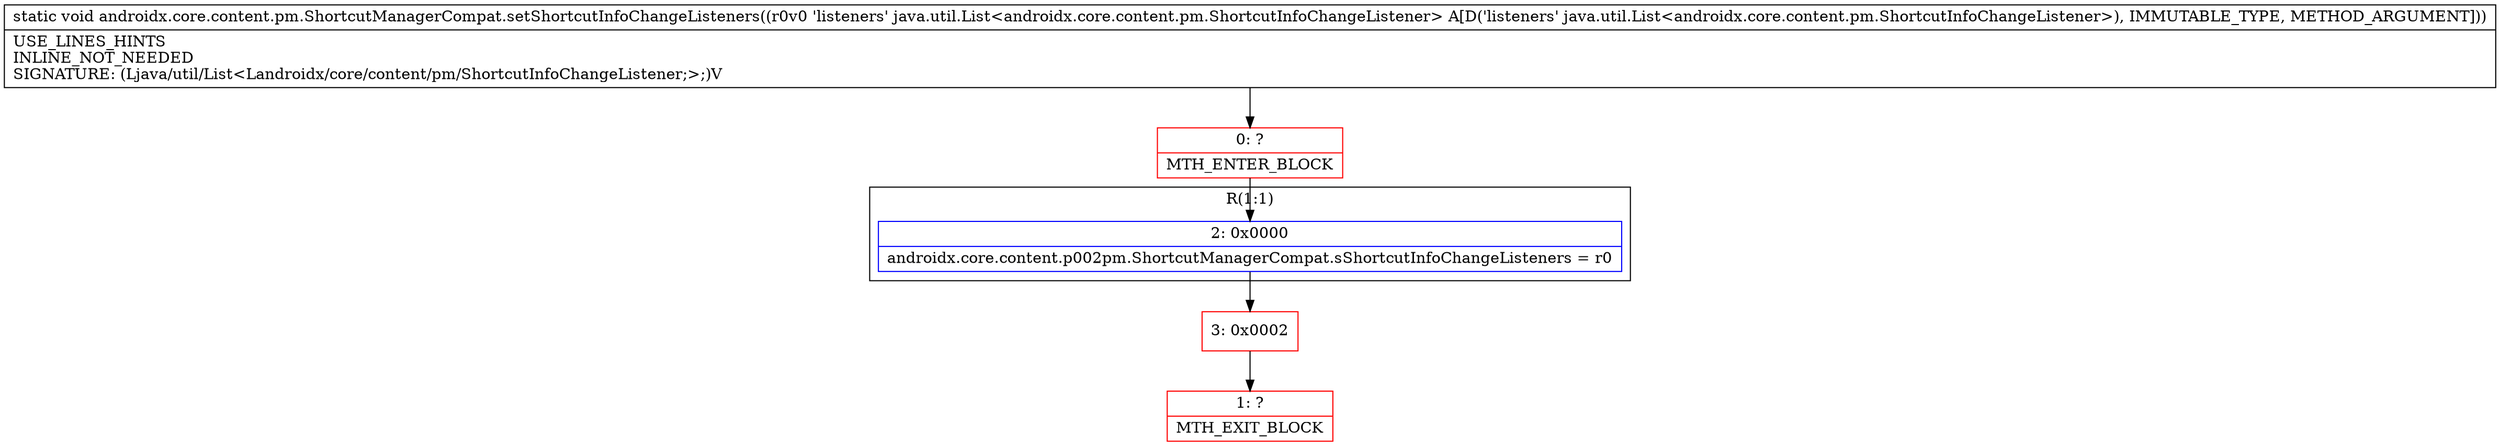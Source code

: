 digraph "CFG forandroidx.core.content.pm.ShortcutManagerCompat.setShortcutInfoChangeListeners(Ljava\/util\/List;)V" {
subgraph cluster_Region_1672561110 {
label = "R(1:1)";
node [shape=record,color=blue];
Node_2 [shape=record,label="{2\:\ 0x0000|androidx.core.content.p002pm.ShortcutManagerCompat.sShortcutInfoChangeListeners = r0\l}"];
}
Node_0 [shape=record,color=red,label="{0\:\ ?|MTH_ENTER_BLOCK\l}"];
Node_3 [shape=record,color=red,label="{3\:\ 0x0002}"];
Node_1 [shape=record,color=red,label="{1\:\ ?|MTH_EXIT_BLOCK\l}"];
MethodNode[shape=record,label="{static void androidx.core.content.pm.ShortcutManagerCompat.setShortcutInfoChangeListeners((r0v0 'listeners' java.util.List\<androidx.core.content.pm.ShortcutInfoChangeListener\> A[D('listeners' java.util.List\<androidx.core.content.pm.ShortcutInfoChangeListener\>), IMMUTABLE_TYPE, METHOD_ARGUMENT]))  | USE_LINES_HINTS\lINLINE_NOT_NEEDED\lSIGNATURE: (Ljava\/util\/List\<Landroidx\/core\/content\/pm\/ShortcutInfoChangeListener;\>;)V\l}"];
MethodNode -> Node_0;Node_2 -> Node_3;
Node_0 -> Node_2;
Node_3 -> Node_1;
}

